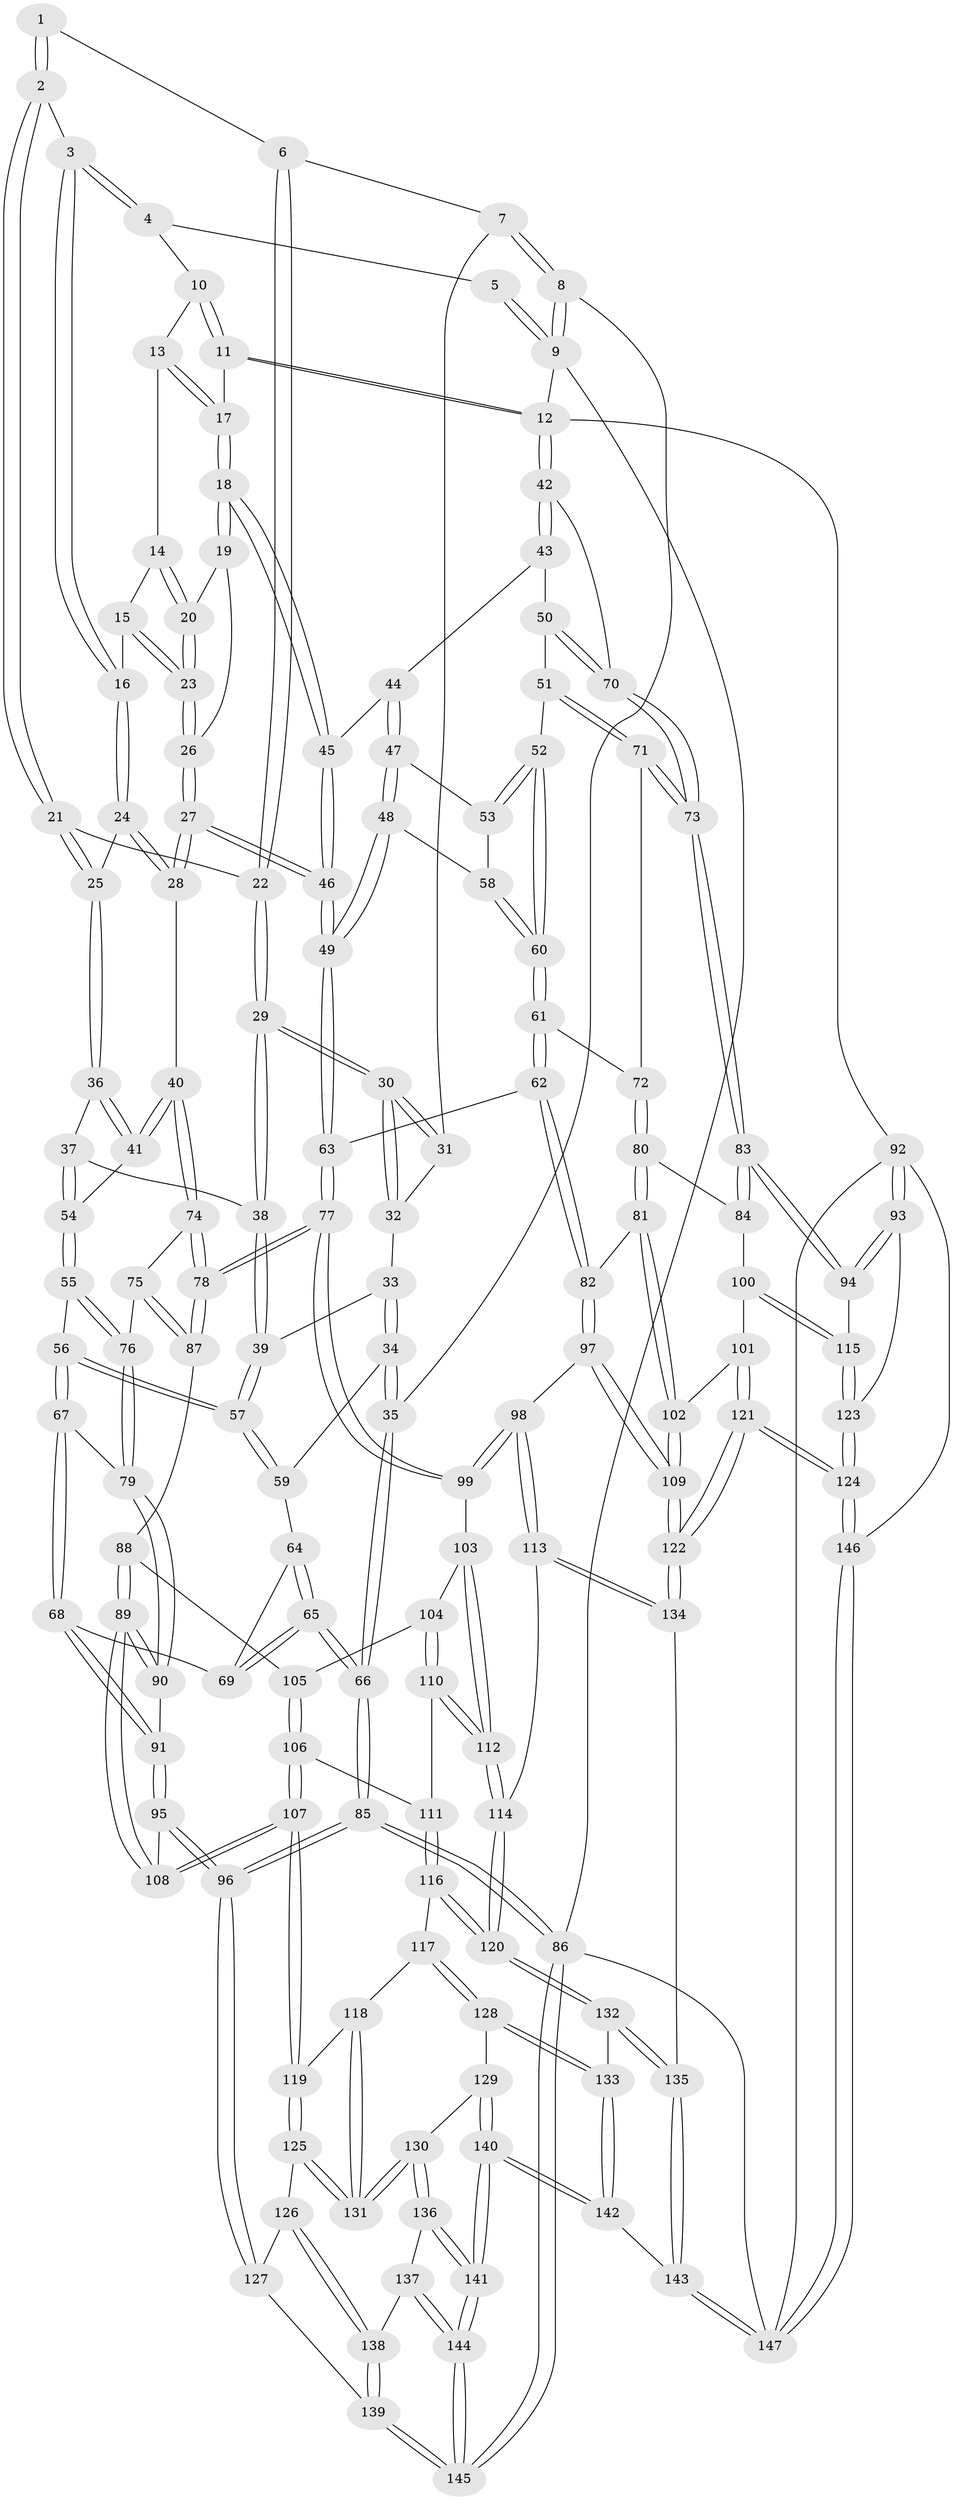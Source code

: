 // coarse degree distribution, {4: 0.45454545454545453, 6: 0.06818181818181818, 3: 0.056818181818181816, 5: 0.42045454545454547}
// Generated by graph-tools (version 1.1) at 2025/24/03/03/25 07:24:33]
// undirected, 147 vertices, 364 edges
graph export_dot {
graph [start="1"]
  node [color=gray90,style=filled];
  1 [pos="+0.15281938309465593+0"];
  2 [pos="+0.30456182819216965+0.05949207222563712"];
  3 [pos="+0.40703042202933887+0.007270377794663934"];
  4 [pos="+0.4406906725778516+0"];
  5 [pos="+0.12509645001041575+0"];
  6 [pos="+0.14701471991534024+0.06249645894886326"];
  7 [pos="+0.06082738728899948+0.10313720710323447"];
  8 [pos="+0+0.07178191603900615"];
  9 [pos="+0+0"];
  10 [pos="+0.6745947332207736+0"];
  11 [pos="+0.8832744634281433+0"];
  12 [pos="+1+0"];
  13 [pos="+0.6046374709548122+0.07497428757274636"];
  14 [pos="+0.5823695540874261+0.09705762959781127"];
  15 [pos="+0.5093154308942932+0.09854833355730556"];
  16 [pos="+0.4158119350217579+0.0331162195466347"];
  17 [pos="+0.7316588616184952+0.15884288769046317"];
  18 [pos="+0.7307821093525572+0.1651068135788922"];
  19 [pos="+0.6656340681276878+0.1586859006963794"];
  20 [pos="+0.6063236271593615+0.14252236972595128"];
  21 [pos="+0.24283461060321018+0.10412522968335763"];
  22 [pos="+0.21636812131918948+0.11260076813195628"];
  23 [pos="+0.5464831282643016+0.18430035739823467"];
  24 [pos="+0.3986842164239795+0.1830084254533309"];
  25 [pos="+0.32273282199045084+0.20432602477945327"];
  26 [pos="+0.5437461394250213+0.21830979446379076"];
  27 [pos="+0.5191784416459865+0.3187219927039462"];
  28 [pos="+0.47467155168175373+0.3114353707493269"];
  29 [pos="+0.19441436242000096+0.19895471788648536"];
  30 [pos="+0.16739023849707338+0.194488218248911"];
  31 [pos="+0.0669734592975748+0.11297062029867425"];
  32 [pos="+0.09657090582305859+0.2069313430549347"];
  33 [pos="+0.0943849144984486+0.20994219699259972"];
  34 [pos="+0+0.2720783365906038"];
  35 [pos="+0+0.1819278817669558"];
  36 [pos="+0.2829059848017221+0.23904886355303764"];
  37 [pos="+0.2468944692082638+0.24444214625289234"];
  38 [pos="+0.20522543564459028+0.22935814608346472"];
  39 [pos="+0.14004173484933574+0.313067242930269"];
  40 [pos="+0.4015995589493588+0.35162406186668693"];
  41 [pos="+0.36563393284665135+0.34433181449243844"];
  42 [pos="+1+0"];
  43 [pos="+0.8472600847012757+0.19688766295782184"];
  44 [pos="+0.7785473941881362+0.21059266452258618"];
  45 [pos="+0.7334147063981927+0.17655699508250125"];
  46 [pos="+0.5804054506646208+0.35819450983687434"];
  47 [pos="+0.7940887519053665+0.24985861137583906"];
  48 [pos="+0.7731747204421455+0.3330332953072738"];
  49 [pos="+0.6164135533357095+0.4261021042037672"];
  50 [pos="+1+0.2785218059101473"];
  51 [pos="+0.9564588206531047+0.3137867240201071"];
  52 [pos="+0.9324250612521192+0.32289171853655513"];
  53 [pos="+0.8466986961508226+0.28320789516345746"];
  54 [pos="+0.26484637470693606+0.3628602107289867"];
  55 [pos="+0.23339747330973679+0.3892396294091756"];
  56 [pos="+0.1518005762911063+0.36655229848606774"];
  57 [pos="+0.12955799448981575+0.3344450764366116"];
  58 [pos="+0.8146554119972051+0.36140427219737076"];
  59 [pos="+0.055864503905634744+0.3266859486980573"];
  60 [pos="+0.8604042551754795+0.4045217549578627"];
  61 [pos="+0.8498771332655535+0.4495827127028173"];
  62 [pos="+0.6345409408335178+0.4665394847649146"];
  63 [pos="+0.6236088948428801+0.4611784665497801"];
  64 [pos="+0.05566815641142784+0.3275344472399137"];
  65 [pos="+0+0.5119504481240094"];
  66 [pos="+0+0.5504593729465153"];
  67 [pos="+0.10659232181655381+0.4966786360338316"];
  68 [pos="+0.07690769898106811+0.5196940248031227"];
  69 [pos="+0.07488717705458267+0.5193314503715063"];
  70 [pos="+1+0.16395623318866037"];
  71 [pos="+0.9724142045623596+0.4786097121668243"];
  72 [pos="+0.8566488625964859+0.4589887440338989"];
  73 [pos="+1+0.6186827236726149"];
  74 [pos="+0.37114915450506103+0.4576967524048463"];
  75 [pos="+0.30278824773060914+0.5027877320449042"];
  76 [pos="+0.26762535623813233+0.4999786274342719"];
  77 [pos="+0.5318792010118881+0.5683681392161601"];
  78 [pos="+0.511626273941522+0.5619962838473678"];
  79 [pos="+0.2617483699185294+0.5046340518243754"];
  80 [pos="+0.8586478762290558+0.5633690011442074"];
  81 [pos="+0.7900235552936923+0.6201441521117472"];
  82 [pos="+0.7219313190526111+0.5740551588249083"];
  83 [pos="+1+0.6596254148255299"];
  84 [pos="+0.9017112734488811+0.5781492220085095"];
  85 [pos="+0+0.7915927396047423"];
  86 [pos="+0+1"];
  87 [pos="+0.3514769207516758+0.5771843330619831"];
  88 [pos="+0.3486571658519959+0.589908077500614"];
  89 [pos="+0.21478409950085187+0.6539130824608786"];
  90 [pos="+0.21178230973958068+0.6387459186336804"];
  91 [pos="+0.08709047263901981+0.5406490106937503"];
  92 [pos="+1+0.8196414693338395"];
  93 [pos="+1+0.791966625119526"];
  94 [pos="+1+0.6614830172026096"];
  95 [pos="+0.07112089024111082+0.6711931314665702"];
  96 [pos="+0+0.7899579892138718"];
  97 [pos="+0.6202481268631043+0.7560304597856832"];
  98 [pos="+0.6072721730353413+0.7521054751535025"];
  99 [pos="+0.5285615828724503+0.6133201488582564"];
  100 [pos="+0.8665364275765807+0.7117434982585673"];
  101 [pos="+0.8549489364050763+0.711086301328795"];
  102 [pos="+0.7948531055245399+0.6558641814756792"];
  103 [pos="+0.4680068290886389+0.6548413577455536"];
  104 [pos="+0.4109472788081467+0.6748844717742546"];
  105 [pos="+0.36069891488773975+0.6566354287385121"];
  106 [pos="+0.2888930228811096+0.6987397322158885"];
  107 [pos="+0.2157701030498549+0.7127084214181607"];
  108 [pos="+0.21423294383878505+0.7093302642050628"];
  109 [pos="+0.6586021803688438+0.7765368115841969"];
  110 [pos="+0.4035225326506216+0.703259298515812"];
  111 [pos="+0.37905099179426205+0.7496570652302488"];
  112 [pos="+0.45350053129283696+0.7699029915365001"];
  113 [pos="+0.5422590883916758+0.8004937079106244"];
  114 [pos="+0.45846595806816764+0.8146782475151089"];
  115 [pos="+0.9495415815066056+0.7195533606824842"];
  116 [pos="+0.38017103991794454+0.7582771015624926"];
  117 [pos="+0.31772522433009615+0.7960313399921463"];
  118 [pos="+0.26084776724831066+0.7621720537852046"];
  119 [pos="+0.2152887004470037+0.7180515115112132"];
  120 [pos="+0.4437884878616583+0.8234567828992162"];
  121 [pos="+0.7620195711329185+0.9087730085955213"];
  122 [pos="+0.7277353211915549+0.8783054891918769"];
  123 [pos="+0.8592643489499479+0.8957469263152175"];
  124 [pos="+0.7829934645900496+0.9453434788580112"];
  125 [pos="+0.16084544630846626+0.802572656795647"];
  126 [pos="+0.107368963071419+0.8465651510579035"];
  127 [pos="+0+0.8240937539349961"];
  128 [pos="+0.36087171465189216+0.8895393564199889"];
  129 [pos="+0.30940224006326433+0.9072506021051462"];
  130 [pos="+0.28888637966103015+0.9083291004070465"];
  131 [pos="+0.2824903034274128+0.8995968998638831"];
  132 [pos="+0.41848981478395103+0.866171452662448"];
  133 [pos="+0.380921483713459+0.8922437747488631"];
  134 [pos="+0.5460684265930257+0.9253523145782303"];
  135 [pos="+0.5327025967857087+0.9457243919990689"];
  136 [pos="+0.24092648041350653+0.9484643511017399"];
  137 [pos="+0.15791113710918042+0.9335429462707842"];
  138 [pos="+0.12958933841726714+0.9048648425956922"];
  139 [pos="+0.06794459825584301+0.9883614660968746"];
  140 [pos="+0.35338147209936793+1"];
  141 [pos="+0.2887139502157681+1"];
  142 [pos="+0.48171106046478873+1"];
  143 [pos="+0.5212647100026896+1"];
  144 [pos="+0.1266677224416071+1"];
  145 [pos="+0+1"];
  146 [pos="+0.7892168613302688+1"];
  147 [pos="+0.7591870739617104+1"];
  1 -- 2;
  1 -- 2;
  1 -- 6;
  2 -- 3;
  2 -- 21;
  2 -- 21;
  3 -- 4;
  3 -- 4;
  3 -- 16;
  3 -- 16;
  4 -- 5;
  4 -- 10;
  5 -- 9;
  5 -- 9;
  6 -- 7;
  6 -- 22;
  6 -- 22;
  7 -- 8;
  7 -- 8;
  7 -- 31;
  8 -- 9;
  8 -- 9;
  8 -- 35;
  9 -- 12;
  9 -- 86;
  10 -- 11;
  10 -- 11;
  10 -- 13;
  11 -- 12;
  11 -- 12;
  11 -- 17;
  12 -- 42;
  12 -- 42;
  12 -- 92;
  13 -- 14;
  13 -- 17;
  13 -- 17;
  14 -- 15;
  14 -- 20;
  14 -- 20;
  15 -- 16;
  15 -- 23;
  15 -- 23;
  16 -- 24;
  16 -- 24;
  17 -- 18;
  17 -- 18;
  18 -- 19;
  18 -- 19;
  18 -- 45;
  18 -- 45;
  19 -- 20;
  19 -- 26;
  20 -- 23;
  20 -- 23;
  21 -- 22;
  21 -- 25;
  21 -- 25;
  22 -- 29;
  22 -- 29;
  23 -- 26;
  23 -- 26;
  24 -- 25;
  24 -- 28;
  24 -- 28;
  25 -- 36;
  25 -- 36;
  26 -- 27;
  26 -- 27;
  27 -- 28;
  27 -- 28;
  27 -- 46;
  27 -- 46;
  28 -- 40;
  29 -- 30;
  29 -- 30;
  29 -- 38;
  29 -- 38;
  30 -- 31;
  30 -- 31;
  30 -- 32;
  30 -- 32;
  31 -- 32;
  32 -- 33;
  33 -- 34;
  33 -- 34;
  33 -- 39;
  34 -- 35;
  34 -- 35;
  34 -- 59;
  35 -- 66;
  35 -- 66;
  36 -- 37;
  36 -- 41;
  36 -- 41;
  37 -- 38;
  37 -- 54;
  37 -- 54;
  38 -- 39;
  38 -- 39;
  39 -- 57;
  39 -- 57;
  40 -- 41;
  40 -- 41;
  40 -- 74;
  40 -- 74;
  41 -- 54;
  42 -- 43;
  42 -- 43;
  42 -- 70;
  43 -- 44;
  43 -- 50;
  44 -- 45;
  44 -- 47;
  44 -- 47;
  45 -- 46;
  45 -- 46;
  46 -- 49;
  46 -- 49;
  47 -- 48;
  47 -- 48;
  47 -- 53;
  48 -- 49;
  48 -- 49;
  48 -- 58;
  49 -- 63;
  49 -- 63;
  50 -- 51;
  50 -- 70;
  50 -- 70;
  51 -- 52;
  51 -- 71;
  51 -- 71;
  52 -- 53;
  52 -- 53;
  52 -- 60;
  52 -- 60;
  53 -- 58;
  54 -- 55;
  54 -- 55;
  55 -- 56;
  55 -- 76;
  55 -- 76;
  56 -- 57;
  56 -- 57;
  56 -- 67;
  56 -- 67;
  57 -- 59;
  57 -- 59;
  58 -- 60;
  58 -- 60;
  59 -- 64;
  60 -- 61;
  60 -- 61;
  61 -- 62;
  61 -- 62;
  61 -- 72;
  62 -- 63;
  62 -- 82;
  62 -- 82;
  63 -- 77;
  63 -- 77;
  64 -- 65;
  64 -- 65;
  64 -- 69;
  65 -- 66;
  65 -- 66;
  65 -- 69;
  65 -- 69;
  66 -- 85;
  66 -- 85;
  67 -- 68;
  67 -- 68;
  67 -- 79;
  68 -- 69;
  68 -- 91;
  68 -- 91;
  70 -- 73;
  70 -- 73;
  71 -- 72;
  71 -- 73;
  71 -- 73;
  72 -- 80;
  72 -- 80;
  73 -- 83;
  73 -- 83;
  74 -- 75;
  74 -- 78;
  74 -- 78;
  75 -- 76;
  75 -- 87;
  75 -- 87;
  76 -- 79;
  76 -- 79;
  77 -- 78;
  77 -- 78;
  77 -- 99;
  77 -- 99;
  78 -- 87;
  78 -- 87;
  79 -- 90;
  79 -- 90;
  80 -- 81;
  80 -- 81;
  80 -- 84;
  81 -- 82;
  81 -- 102;
  81 -- 102;
  82 -- 97;
  82 -- 97;
  83 -- 84;
  83 -- 84;
  83 -- 94;
  83 -- 94;
  84 -- 100;
  85 -- 86;
  85 -- 86;
  85 -- 96;
  85 -- 96;
  86 -- 145;
  86 -- 145;
  86 -- 147;
  87 -- 88;
  88 -- 89;
  88 -- 89;
  88 -- 105;
  89 -- 90;
  89 -- 90;
  89 -- 108;
  89 -- 108;
  90 -- 91;
  91 -- 95;
  91 -- 95;
  92 -- 93;
  92 -- 93;
  92 -- 146;
  92 -- 147;
  93 -- 94;
  93 -- 94;
  93 -- 123;
  94 -- 115;
  95 -- 96;
  95 -- 96;
  95 -- 108;
  96 -- 127;
  96 -- 127;
  97 -- 98;
  97 -- 109;
  97 -- 109;
  98 -- 99;
  98 -- 99;
  98 -- 113;
  98 -- 113;
  99 -- 103;
  100 -- 101;
  100 -- 115;
  100 -- 115;
  101 -- 102;
  101 -- 121;
  101 -- 121;
  102 -- 109;
  102 -- 109;
  103 -- 104;
  103 -- 112;
  103 -- 112;
  104 -- 105;
  104 -- 110;
  104 -- 110;
  105 -- 106;
  105 -- 106;
  106 -- 107;
  106 -- 107;
  106 -- 111;
  107 -- 108;
  107 -- 108;
  107 -- 119;
  107 -- 119;
  109 -- 122;
  109 -- 122;
  110 -- 111;
  110 -- 112;
  110 -- 112;
  111 -- 116;
  111 -- 116;
  112 -- 114;
  112 -- 114;
  113 -- 114;
  113 -- 134;
  113 -- 134;
  114 -- 120;
  114 -- 120;
  115 -- 123;
  115 -- 123;
  116 -- 117;
  116 -- 120;
  116 -- 120;
  117 -- 118;
  117 -- 128;
  117 -- 128;
  118 -- 119;
  118 -- 131;
  118 -- 131;
  119 -- 125;
  119 -- 125;
  120 -- 132;
  120 -- 132;
  121 -- 122;
  121 -- 122;
  121 -- 124;
  121 -- 124;
  122 -- 134;
  122 -- 134;
  123 -- 124;
  123 -- 124;
  124 -- 146;
  124 -- 146;
  125 -- 126;
  125 -- 131;
  125 -- 131;
  126 -- 127;
  126 -- 138;
  126 -- 138;
  127 -- 139;
  128 -- 129;
  128 -- 133;
  128 -- 133;
  129 -- 130;
  129 -- 140;
  129 -- 140;
  130 -- 131;
  130 -- 131;
  130 -- 136;
  130 -- 136;
  132 -- 133;
  132 -- 135;
  132 -- 135;
  133 -- 142;
  133 -- 142;
  134 -- 135;
  135 -- 143;
  135 -- 143;
  136 -- 137;
  136 -- 141;
  136 -- 141;
  137 -- 138;
  137 -- 144;
  137 -- 144;
  138 -- 139;
  138 -- 139;
  139 -- 145;
  139 -- 145;
  140 -- 141;
  140 -- 141;
  140 -- 142;
  140 -- 142;
  141 -- 144;
  141 -- 144;
  142 -- 143;
  143 -- 147;
  143 -- 147;
  144 -- 145;
  144 -- 145;
  146 -- 147;
  146 -- 147;
}
